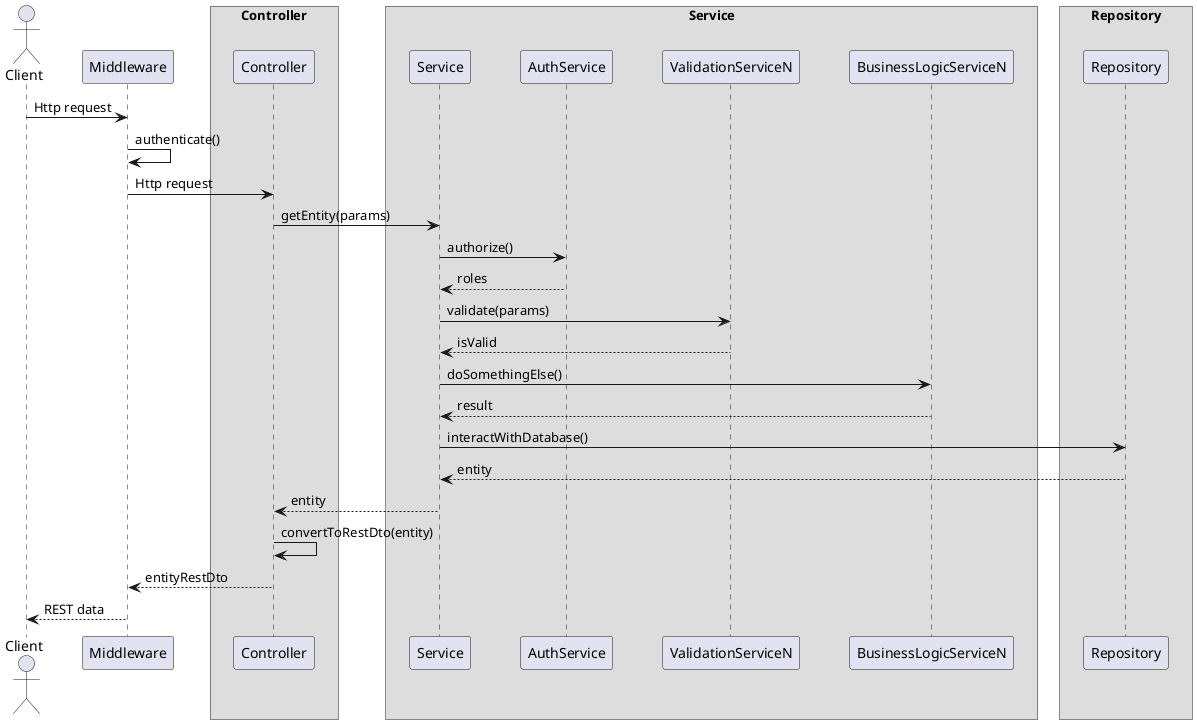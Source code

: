 @startuml
actor Client

Client -> Middleware: Http request
Middleware -> Middleware: authenticate()
Middleware -> Controller: Http request
Controller -> Service: getEntity(params)
Service -> AuthService: authorize()
Service <-- AuthService: roles
Service -> ValidationServiceN: validate(params)
Service <-- ValidationServiceN: isValid
Service -> BusinessLogicServiceN: doSomethingElse()
Service <-- BusinessLogicServiceN: result
Service -> Repository: interactWithDatabase()
Service <-- Repository: entity
Controller <-- Service: entity
Controller -> Controller: convertToRestDto(entity)
Middleware <-- Controller: entityRestDto
Client <-- Middleware: REST data

skinparam ParticipantPadding 20
skinparam BoxPadding 10

box "Controller"
participant Controller
end box

box "Service"
participant Service
participant AuthService
participant ValidationServiceN
participant BusinessLogicServiceN
end box

box "Repository"
participant Repository
end box

@enduml
